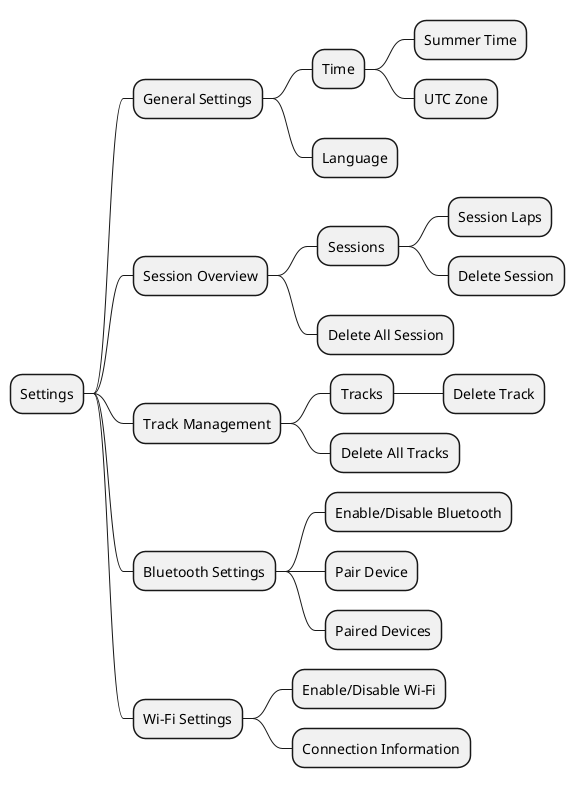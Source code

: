 @startmindmap
* Settings
** General Settings
*** Time
**** Summer Time
**** UTC Zone
*** Language
** Session Overview
*** Sessions 
**** Session Laps
**** Delete Session
*** Delete All Session
** Track Management
*** Tracks
**** Delete Track
*** Delete All Tracks
** Bluetooth Settings
*** Enable/Disable Bluetooth
*** Pair Device
*** Paired Devices
** Wi-Fi Settings
*** Enable/Disable Wi-Fi
*** Connection Information
@endmindmap